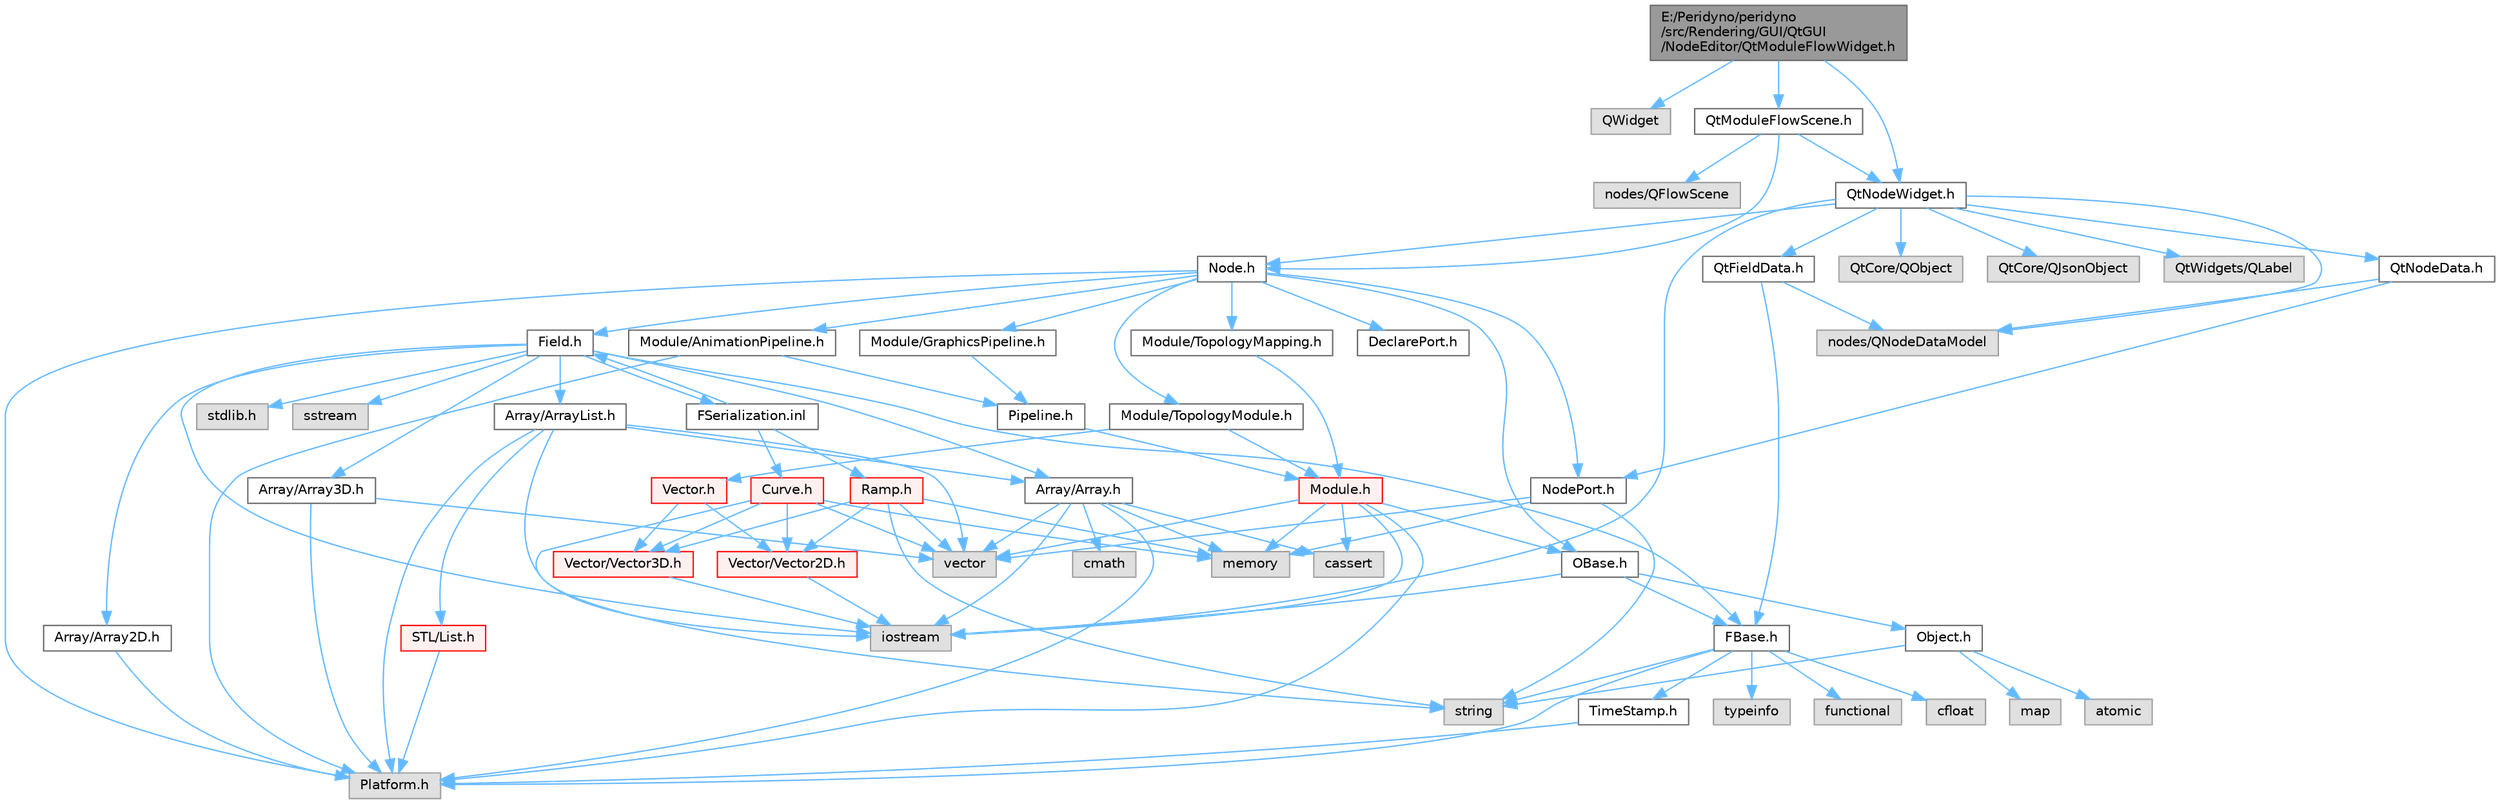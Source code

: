 digraph "E:/Peridyno/peridyno/src/Rendering/GUI/QtGUI/NodeEditor/QtModuleFlowWidget.h"
{
 // LATEX_PDF_SIZE
  bgcolor="transparent";
  edge [fontname=Helvetica,fontsize=10,labelfontname=Helvetica,labelfontsize=10];
  node [fontname=Helvetica,fontsize=10,shape=box,height=0.2,width=0.4];
  Node1 [id="Node000001",label="E:/Peridyno/peridyno\l/src/Rendering/GUI/QtGUI\l/NodeEditor/QtModuleFlowWidget.h",height=0.2,width=0.4,color="gray40", fillcolor="grey60", style="filled", fontcolor="black",tooltip=" "];
  Node1 -> Node2 [id="edge1_Node000001_Node000002",color="steelblue1",style="solid",tooltip=" "];
  Node2 [id="Node000002",label="QWidget",height=0.2,width=0.4,color="grey60", fillcolor="#E0E0E0", style="filled",tooltip=" "];
  Node1 -> Node3 [id="edge2_Node000001_Node000003",color="steelblue1",style="solid",tooltip=" "];
  Node3 [id="Node000003",label="QtModuleFlowScene.h",height=0.2,width=0.4,color="grey40", fillcolor="white", style="filled",URL="$_qt_module_flow_scene_8h.html",tooltip=" "];
  Node3 -> Node4 [id="edge3_Node000003_Node000004",color="steelblue1",style="solid",tooltip=" "];
  Node4 [id="Node000004",label="nodes/QFlowScene",height=0.2,width=0.4,color="grey60", fillcolor="#E0E0E0", style="filled",tooltip=" "];
  Node3 -> Node5 [id="edge4_Node000003_Node000005",color="steelblue1",style="solid",tooltip=" "];
  Node5 [id="Node000005",label="Node.h",height=0.2,width=0.4,color="grey40", fillcolor="white", style="filled",URL="$_node_8h.html",tooltip=" "];
  Node5 -> Node6 [id="edge5_Node000005_Node000006",color="steelblue1",style="solid",tooltip=" "];
  Node6 [id="Node000006",label="OBase.h",height=0.2,width=0.4,color="grey40", fillcolor="white", style="filled",URL="$_o_base_8h.html",tooltip=" "];
  Node6 -> Node7 [id="edge6_Node000006_Node000007",color="steelblue1",style="solid",tooltip=" "];
  Node7 [id="Node000007",label="iostream",height=0.2,width=0.4,color="grey60", fillcolor="#E0E0E0", style="filled",tooltip=" "];
  Node6 -> Node8 [id="edge7_Node000006_Node000008",color="steelblue1",style="solid",tooltip=" "];
  Node8 [id="Node000008",label="FBase.h",height=0.2,width=0.4,color="grey40", fillcolor="white", style="filled",URL="$_f_base_8h.html",tooltip=" "];
  Node8 -> Node9 [id="edge8_Node000008_Node000009",color="steelblue1",style="solid",tooltip=" "];
  Node9 [id="Node000009",label="Platform.h",height=0.2,width=0.4,color="grey60", fillcolor="#E0E0E0", style="filled",tooltip=" "];
  Node8 -> Node10 [id="edge9_Node000008_Node000010",color="steelblue1",style="solid",tooltip=" "];
  Node10 [id="Node000010",label="TimeStamp.h",height=0.2,width=0.4,color="grey40", fillcolor="white", style="filled",URL="$_time_stamp_8h.html",tooltip=" "];
  Node10 -> Node9 [id="edge10_Node000010_Node000009",color="steelblue1",style="solid",tooltip=" "];
  Node8 -> Node11 [id="edge11_Node000008_Node000011",color="steelblue1",style="solid",tooltip=" "];
  Node11 [id="Node000011",label="typeinfo",height=0.2,width=0.4,color="grey60", fillcolor="#E0E0E0", style="filled",tooltip=" "];
  Node8 -> Node12 [id="edge12_Node000008_Node000012",color="steelblue1",style="solid",tooltip=" "];
  Node12 [id="Node000012",label="string",height=0.2,width=0.4,color="grey60", fillcolor="#E0E0E0", style="filled",tooltip=" "];
  Node8 -> Node13 [id="edge13_Node000008_Node000013",color="steelblue1",style="solid",tooltip=" "];
  Node13 [id="Node000013",label="functional",height=0.2,width=0.4,color="grey60", fillcolor="#E0E0E0", style="filled",tooltip=" "];
  Node8 -> Node14 [id="edge14_Node000008_Node000014",color="steelblue1",style="solid",tooltip=" "];
  Node14 [id="Node000014",label="cfloat",height=0.2,width=0.4,color="grey60", fillcolor="#E0E0E0", style="filled",tooltip=" "];
  Node6 -> Node15 [id="edge15_Node000006_Node000015",color="steelblue1",style="solid",tooltip=" "];
  Node15 [id="Node000015",label="Object.h",height=0.2,width=0.4,color="grey40", fillcolor="white", style="filled",URL="$_object_8h.html",tooltip=" "];
  Node15 -> Node12 [id="edge16_Node000015_Node000012",color="steelblue1",style="solid",tooltip=" "];
  Node15 -> Node16 [id="edge17_Node000015_Node000016",color="steelblue1",style="solid",tooltip=" "];
  Node16 [id="Node000016",label="atomic",height=0.2,width=0.4,color="grey60", fillcolor="#E0E0E0", style="filled",tooltip=" "];
  Node15 -> Node17 [id="edge18_Node000015_Node000017",color="steelblue1",style="solid",tooltip=" "];
  Node17 [id="Node000017",label="map",height=0.2,width=0.4,color="grey60", fillcolor="#E0E0E0", style="filled",tooltip=" "];
  Node5 -> Node18 [id="edge19_Node000005_Node000018",color="steelblue1",style="solid",tooltip=" "];
  Node18 [id="Node000018",label="Field.h",height=0.2,width=0.4,color="grey40", fillcolor="white", style="filled",URL="$_field_8h.html",tooltip=" "];
  Node18 -> Node7 [id="edge20_Node000018_Node000007",color="steelblue1",style="solid",tooltip=" "];
  Node18 -> Node19 [id="edge21_Node000018_Node000019",color="steelblue1",style="solid",tooltip=" "];
  Node19 [id="Node000019",label="stdlib.h",height=0.2,width=0.4,color="grey60", fillcolor="#E0E0E0", style="filled",tooltip=" "];
  Node18 -> Node20 [id="edge22_Node000018_Node000020",color="steelblue1",style="solid",tooltip=" "];
  Node20 [id="Node000020",label="sstream",height=0.2,width=0.4,color="grey60", fillcolor="#E0E0E0", style="filled",tooltip=" "];
  Node18 -> Node8 [id="edge23_Node000018_Node000008",color="steelblue1",style="solid",tooltip=" "];
  Node18 -> Node21 [id="edge24_Node000018_Node000021",color="steelblue1",style="solid",tooltip=" "];
  Node21 [id="Node000021",label="Array/Array.h",height=0.2,width=0.4,color="grey40", fillcolor="white", style="filled",URL="$_array_8h.html",tooltip=" "];
  Node21 -> Node9 [id="edge25_Node000021_Node000009",color="steelblue1",style="solid",tooltip=" "];
  Node21 -> Node22 [id="edge26_Node000021_Node000022",color="steelblue1",style="solid",tooltip=" "];
  Node22 [id="Node000022",label="cassert",height=0.2,width=0.4,color="grey60", fillcolor="#E0E0E0", style="filled",tooltip=" "];
  Node21 -> Node23 [id="edge27_Node000021_Node000023",color="steelblue1",style="solid",tooltip=" "];
  Node23 [id="Node000023",label="vector",height=0.2,width=0.4,color="grey60", fillcolor="#E0E0E0", style="filled",tooltip=" "];
  Node21 -> Node7 [id="edge28_Node000021_Node000007",color="steelblue1",style="solid",tooltip=" "];
  Node21 -> Node24 [id="edge29_Node000021_Node000024",color="steelblue1",style="solid",tooltip=" "];
  Node24 [id="Node000024",label="memory",height=0.2,width=0.4,color="grey60", fillcolor="#E0E0E0", style="filled",tooltip=" "];
  Node21 -> Node25 [id="edge30_Node000021_Node000025",color="steelblue1",style="solid",tooltip=" "];
  Node25 [id="Node000025",label="cmath",height=0.2,width=0.4,color="grey60", fillcolor="#E0E0E0", style="filled",tooltip=" "];
  Node18 -> Node26 [id="edge31_Node000018_Node000026",color="steelblue1",style="solid",tooltip=" "];
  Node26 [id="Node000026",label="Array/Array2D.h",height=0.2,width=0.4,color="grey40", fillcolor="white", style="filled",URL="$_array2_d_8h.html",tooltip=" "];
  Node26 -> Node9 [id="edge32_Node000026_Node000009",color="steelblue1",style="solid",tooltip=" "];
  Node18 -> Node27 [id="edge33_Node000018_Node000027",color="steelblue1",style="solid",tooltip=" "];
  Node27 [id="Node000027",label="Array/Array3D.h",height=0.2,width=0.4,color="grey40", fillcolor="white", style="filled",URL="$_array3_d_8h.html",tooltip=" "];
  Node27 -> Node9 [id="edge34_Node000027_Node000009",color="steelblue1",style="solid",tooltip=" "];
  Node27 -> Node23 [id="edge35_Node000027_Node000023",color="steelblue1",style="solid",tooltip=" "];
  Node18 -> Node28 [id="edge36_Node000018_Node000028",color="steelblue1",style="solid",tooltip=" "];
  Node28 [id="Node000028",label="Array/ArrayList.h",height=0.2,width=0.4,color="grey40", fillcolor="white", style="filled",URL="$_array_list_8h.html",tooltip=" "];
  Node28 -> Node23 [id="edge37_Node000028_Node000023",color="steelblue1",style="solid",tooltip=" "];
  Node28 -> Node7 [id="edge38_Node000028_Node000007",color="steelblue1",style="solid",tooltip=" "];
  Node28 -> Node9 [id="edge39_Node000028_Node000009",color="steelblue1",style="solid",tooltip=" "];
  Node28 -> Node29 [id="edge40_Node000028_Node000029",color="steelblue1",style="solid",tooltip=" "];
  Node29 [id="Node000029",label="STL/List.h",height=0.2,width=0.4,color="red", fillcolor="#FFF0F0", style="filled",URL="$_list_8h.html",tooltip=" "];
  Node29 -> Node9 [id="edge41_Node000029_Node000009",color="steelblue1",style="solid",tooltip=" "];
  Node28 -> Node21 [id="edge42_Node000028_Node000021",color="steelblue1",style="solid",tooltip=" "];
  Node18 -> Node69 [id="edge43_Node000018_Node000069",color="steelblue1",style="solid",tooltip=" "];
  Node69 [id="Node000069",label="FSerialization.inl",height=0.2,width=0.4,color="grey40", fillcolor="white", style="filled",URL="$_f_serialization_8inl.html",tooltip=" "];
  Node69 -> Node18 [id="edge44_Node000069_Node000018",color="steelblue1",style="solid",tooltip=" "];
  Node69 -> Node70 [id="edge45_Node000069_Node000070",color="steelblue1",style="solid",tooltip=" "];
  Node70 [id="Node000070",label="Ramp.h",height=0.2,width=0.4,color="red", fillcolor="#FFF0F0", style="filled",URL="$_ramp_8h.html",tooltip=" "];
  Node70 -> Node23 [id="edge46_Node000070_Node000023",color="steelblue1",style="solid",tooltip=" "];
  Node70 -> Node24 [id="edge47_Node000070_Node000024",color="steelblue1",style="solid",tooltip=" "];
  Node70 -> Node12 [id="edge48_Node000070_Node000012",color="steelblue1",style="solid",tooltip=" "];
  Node70 -> Node34 [id="edge49_Node000070_Node000034",color="steelblue1",style="solid",tooltip=" "];
  Node34 [id="Node000034",label="Vector/Vector2D.h",height=0.2,width=0.4,color="red", fillcolor="#FFF0F0", style="filled",URL="$_vector2_d_8h.html",tooltip=" "];
  Node34 -> Node7 [id="edge50_Node000034_Node000007",color="steelblue1",style="solid",tooltip=" "];
  Node70 -> Node40 [id="edge51_Node000070_Node000040",color="steelblue1",style="solid",tooltip=" "];
  Node40 [id="Node000040",label="Vector/Vector3D.h",height=0.2,width=0.4,color="red", fillcolor="#FFF0F0", style="filled",URL="$_vector3_d_8h.html",tooltip=" "];
  Node40 -> Node7 [id="edge52_Node000040_Node000007",color="steelblue1",style="solid",tooltip=" "];
  Node69 -> Node72 [id="edge53_Node000069_Node000072",color="steelblue1",style="solid",tooltip=" "];
  Node72 [id="Node000072",label="Curve.h",height=0.2,width=0.4,color="red", fillcolor="#FFF0F0", style="filled",URL="$_curve_8h.html",tooltip=" "];
  Node72 -> Node23 [id="edge54_Node000072_Node000023",color="steelblue1",style="solid",tooltip=" "];
  Node72 -> Node24 [id="edge55_Node000072_Node000024",color="steelblue1",style="solid",tooltip=" "];
  Node72 -> Node12 [id="edge56_Node000072_Node000012",color="steelblue1",style="solid",tooltip=" "];
  Node72 -> Node34 [id="edge57_Node000072_Node000034",color="steelblue1",style="solid",tooltip=" "];
  Node72 -> Node40 [id="edge58_Node000072_Node000040",color="steelblue1",style="solid",tooltip=" "];
  Node5 -> Node9 [id="edge59_Node000005_Node000009",color="steelblue1",style="solid",tooltip=" "];
  Node5 -> Node73 [id="edge60_Node000005_Node000073",color="steelblue1",style="solid",tooltip=" "];
  Node73 [id="Node000073",label="DeclarePort.h",height=0.2,width=0.4,color="grey40", fillcolor="white", style="filled",URL="$_declare_port_8h.html",tooltip=" "];
  Node5 -> Node74 [id="edge61_Node000005_Node000074",color="steelblue1",style="solid",tooltip=" "];
  Node74 [id="Node000074",label="NodePort.h",height=0.2,width=0.4,color="grey40", fillcolor="white", style="filled",URL="$_node_port_8h.html",tooltip=" "];
  Node74 -> Node12 [id="edge62_Node000074_Node000012",color="steelblue1",style="solid",tooltip=" "];
  Node74 -> Node23 [id="edge63_Node000074_Node000023",color="steelblue1",style="solid",tooltip=" "];
  Node74 -> Node24 [id="edge64_Node000074_Node000024",color="steelblue1",style="solid",tooltip=" "];
  Node5 -> Node75 [id="edge65_Node000005_Node000075",color="steelblue1",style="solid",tooltip=" "];
  Node75 [id="Node000075",label="Module/TopologyModule.h",height=0.2,width=0.4,color="grey40", fillcolor="white", style="filled",URL="$_topology_module_8h.html",tooltip=" "];
  Node75 -> Node33 [id="edge66_Node000075_Node000033",color="steelblue1",style="solid",tooltip=" "];
  Node33 [id="Node000033",label="Vector.h",height=0.2,width=0.4,color="red", fillcolor="#FFF0F0", style="filled",URL="$_vector_8h.html",tooltip=" "];
  Node33 -> Node34 [id="edge67_Node000033_Node000034",color="steelblue1",style="solid",tooltip=" "];
  Node33 -> Node40 [id="edge68_Node000033_Node000040",color="steelblue1",style="solid",tooltip=" "];
  Node75 -> Node76 [id="edge69_Node000075_Node000076",color="steelblue1",style="solid",tooltip=" "];
  Node76 [id="Node000076",label="Module.h",height=0.2,width=0.4,color="red", fillcolor="#FFF0F0", style="filled",URL="$_module_8h.html",tooltip=" "];
  Node76 -> Node9 [id="edge70_Node000076_Node000009",color="steelblue1",style="solid",tooltip=" "];
  Node76 -> Node24 [id="edge71_Node000076_Node000024",color="steelblue1",style="solid",tooltip=" "];
  Node76 -> Node23 [id="edge72_Node000076_Node000023",color="steelblue1",style="solid",tooltip=" "];
  Node76 -> Node22 [id="edge73_Node000076_Node000022",color="steelblue1",style="solid",tooltip=" "];
  Node76 -> Node7 [id="edge74_Node000076_Node000007",color="steelblue1",style="solid",tooltip=" "];
  Node76 -> Node6 [id="edge75_Node000076_Node000006",color="steelblue1",style="solid",tooltip=" "];
  Node5 -> Node95 [id="edge76_Node000005_Node000095",color="steelblue1",style="solid",tooltip=" "];
  Node95 [id="Node000095",label="Module/TopologyMapping.h",height=0.2,width=0.4,color="grey40", fillcolor="white", style="filled",URL="$_topology_mapping_8h.html",tooltip=" "];
  Node95 -> Node76 [id="edge77_Node000095_Node000076",color="steelblue1",style="solid",tooltip=" "];
  Node5 -> Node96 [id="edge78_Node000005_Node000096",color="steelblue1",style="solid",tooltip=" "];
  Node96 [id="Node000096",label="Module/AnimationPipeline.h",height=0.2,width=0.4,color="grey40", fillcolor="white", style="filled",URL="$_animation_pipeline_8h.html",tooltip=" "];
  Node96 -> Node97 [id="edge79_Node000096_Node000097",color="steelblue1",style="solid",tooltip=" "];
  Node97 [id="Node000097",label="Pipeline.h",height=0.2,width=0.4,color="grey40", fillcolor="white", style="filled",URL="$_pipeline_8h.html",tooltip=" "];
  Node97 -> Node76 [id="edge80_Node000097_Node000076",color="steelblue1",style="solid",tooltip=" "];
  Node96 -> Node9 [id="edge81_Node000096_Node000009",color="steelblue1",style="solid",tooltip=" "];
  Node5 -> Node98 [id="edge82_Node000005_Node000098",color="steelblue1",style="solid",tooltip=" "];
  Node98 [id="Node000098",label="Module/GraphicsPipeline.h",height=0.2,width=0.4,color="grey40", fillcolor="white", style="filled",URL="$_graphics_pipeline_8h.html",tooltip=" "];
  Node98 -> Node97 [id="edge83_Node000098_Node000097",color="steelblue1",style="solid",tooltip=" "];
  Node3 -> Node99 [id="edge84_Node000003_Node000099",color="steelblue1",style="solid",tooltip=" "];
  Node99 [id="Node000099",label="QtNodeWidget.h",height=0.2,width=0.4,color="grey40", fillcolor="white", style="filled",URL="$_qt_node_widget_8h.html",tooltip=" "];
  Node99 -> Node100 [id="edge85_Node000099_Node000100",color="steelblue1",style="solid",tooltip=" "];
  Node100 [id="Node000100",label="QtCore/QObject",height=0.2,width=0.4,color="grey60", fillcolor="#E0E0E0", style="filled",tooltip=" "];
  Node99 -> Node101 [id="edge86_Node000099_Node000101",color="steelblue1",style="solid",tooltip=" "];
  Node101 [id="Node000101",label="QtCore/QJsonObject",height=0.2,width=0.4,color="grey60", fillcolor="#E0E0E0", style="filled",tooltip=" "];
  Node99 -> Node102 [id="edge87_Node000099_Node000102",color="steelblue1",style="solid",tooltip=" "];
  Node102 [id="Node000102",label="QtWidgets/QLabel",height=0.2,width=0.4,color="grey60", fillcolor="#E0E0E0", style="filled",tooltip=" "];
  Node99 -> Node103 [id="edge88_Node000099_Node000103",color="steelblue1",style="solid",tooltip=" "];
  Node103 [id="Node000103",label="nodes/QNodeDataModel",height=0.2,width=0.4,color="grey60", fillcolor="#E0E0E0", style="filled",tooltip=" "];
  Node99 -> Node5 [id="edge89_Node000099_Node000005",color="steelblue1",style="solid",tooltip=" "];
  Node99 -> Node104 [id="edge90_Node000099_Node000104",color="steelblue1",style="solid",tooltip=" "];
  Node104 [id="Node000104",label="QtNodeData.h",height=0.2,width=0.4,color="grey40", fillcolor="white", style="filled",URL="$_qt_node_data_8h.html",tooltip=" "];
  Node104 -> Node103 [id="edge91_Node000104_Node000103",color="steelblue1",style="solid",tooltip=" "];
  Node104 -> Node74 [id="edge92_Node000104_Node000074",color="steelblue1",style="solid",tooltip=" "];
  Node99 -> Node105 [id="edge93_Node000099_Node000105",color="steelblue1",style="solid",tooltip=" "];
  Node105 [id="Node000105",label="QtFieldData.h",height=0.2,width=0.4,color="grey40", fillcolor="white", style="filled",URL="$_qt_field_data_8h.html",tooltip=" "];
  Node105 -> Node103 [id="edge94_Node000105_Node000103",color="steelblue1",style="solid",tooltip=" "];
  Node105 -> Node8 [id="edge95_Node000105_Node000008",color="steelblue1",style="solid",tooltip=" "];
  Node99 -> Node7 [id="edge96_Node000099_Node000007",color="steelblue1",style="solid",tooltip=" "];
  Node1 -> Node99 [id="edge97_Node000001_Node000099",color="steelblue1",style="solid",tooltip=" "];
}
